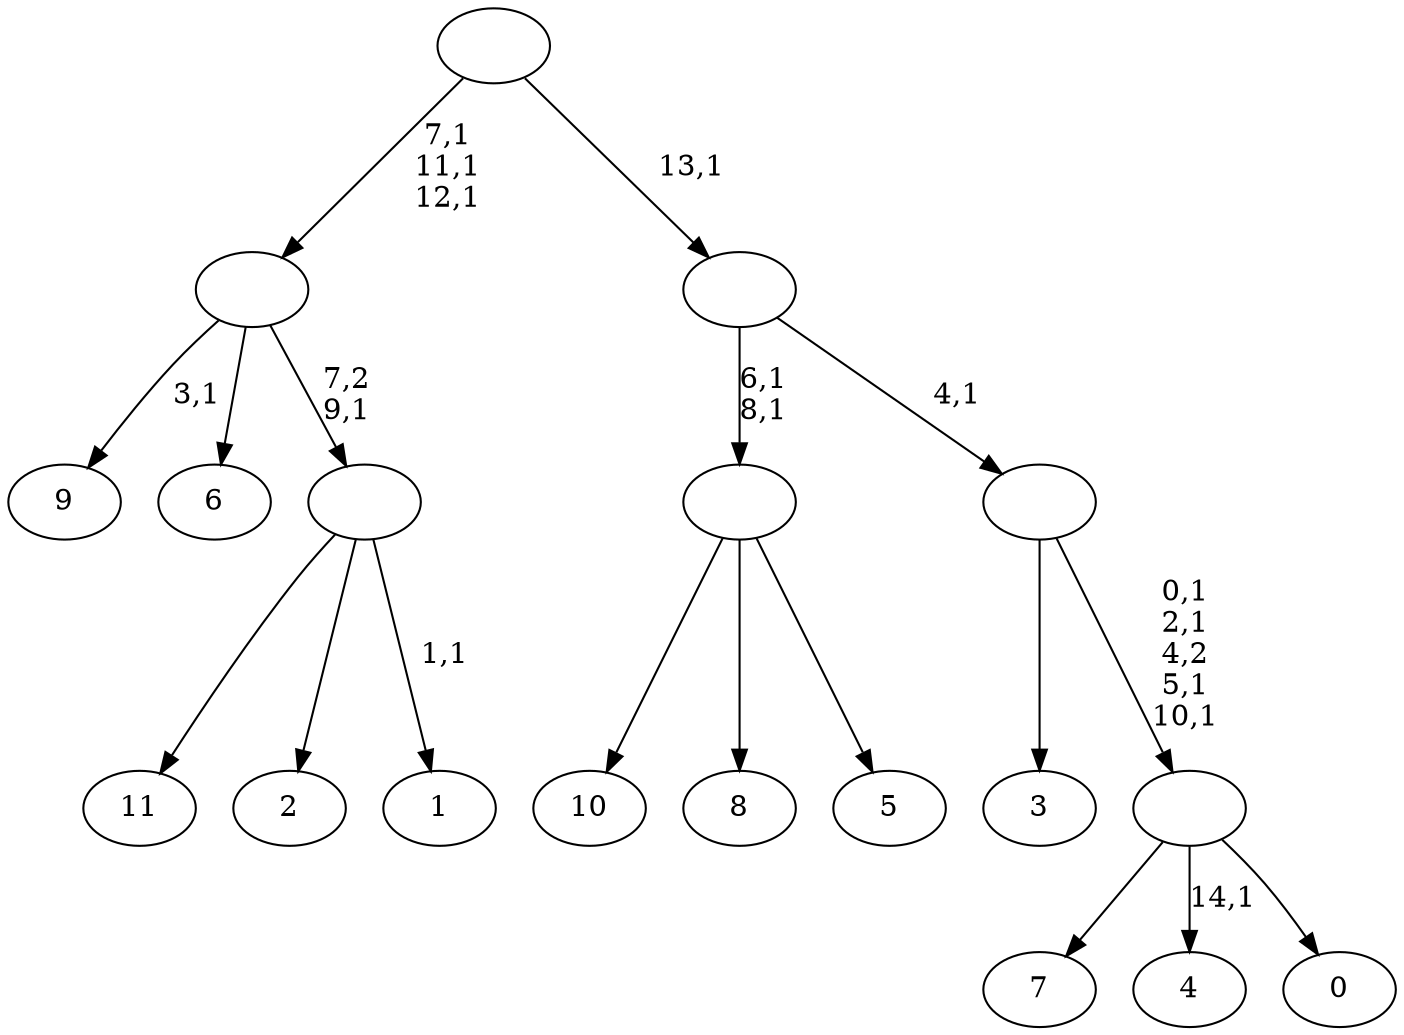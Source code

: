 digraph T {
	27 [label="11"]
	26 [label="10"]
	25 [label="9"]
	23 [label="8"]
	22 [label="7"]
	21 [label="6"]
	20 [label="5"]
	19 [label=""]
	17 [label="4"]
	15 [label="3"]
	14 [label="2"]
	13 [label="1"]
	11 [label=""]
	10 [label=""]
	7 [label="0"]
	6 [label=""]
	2 [label=""]
	1 [label=""]
	0 [label=""]
	19 -> 26 [label=""]
	19 -> 23 [label=""]
	19 -> 20 [label=""]
	11 -> 13 [label="1,1"]
	11 -> 27 [label=""]
	11 -> 14 [label=""]
	10 -> 25 [label="3,1"]
	10 -> 21 [label=""]
	10 -> 11 [label="7,2\n9,1"]
	6 -> 17 [label="14,1"]
	6 -> 22 [label=""]
	6 -> 7 [label=""]
	2 -> 6 [label="0,1\n2,1\n4,2\n5,1\n10,1"]
	2 -> 15 [label=""]
	1 -> 19 [label="6,1\n8,1"]
	1 -> 2 [label="4,1"]
	0 -> 10 [label="7,1\n11,1\n12,1"]
	0 -> 1 [label="13,1"]
}

